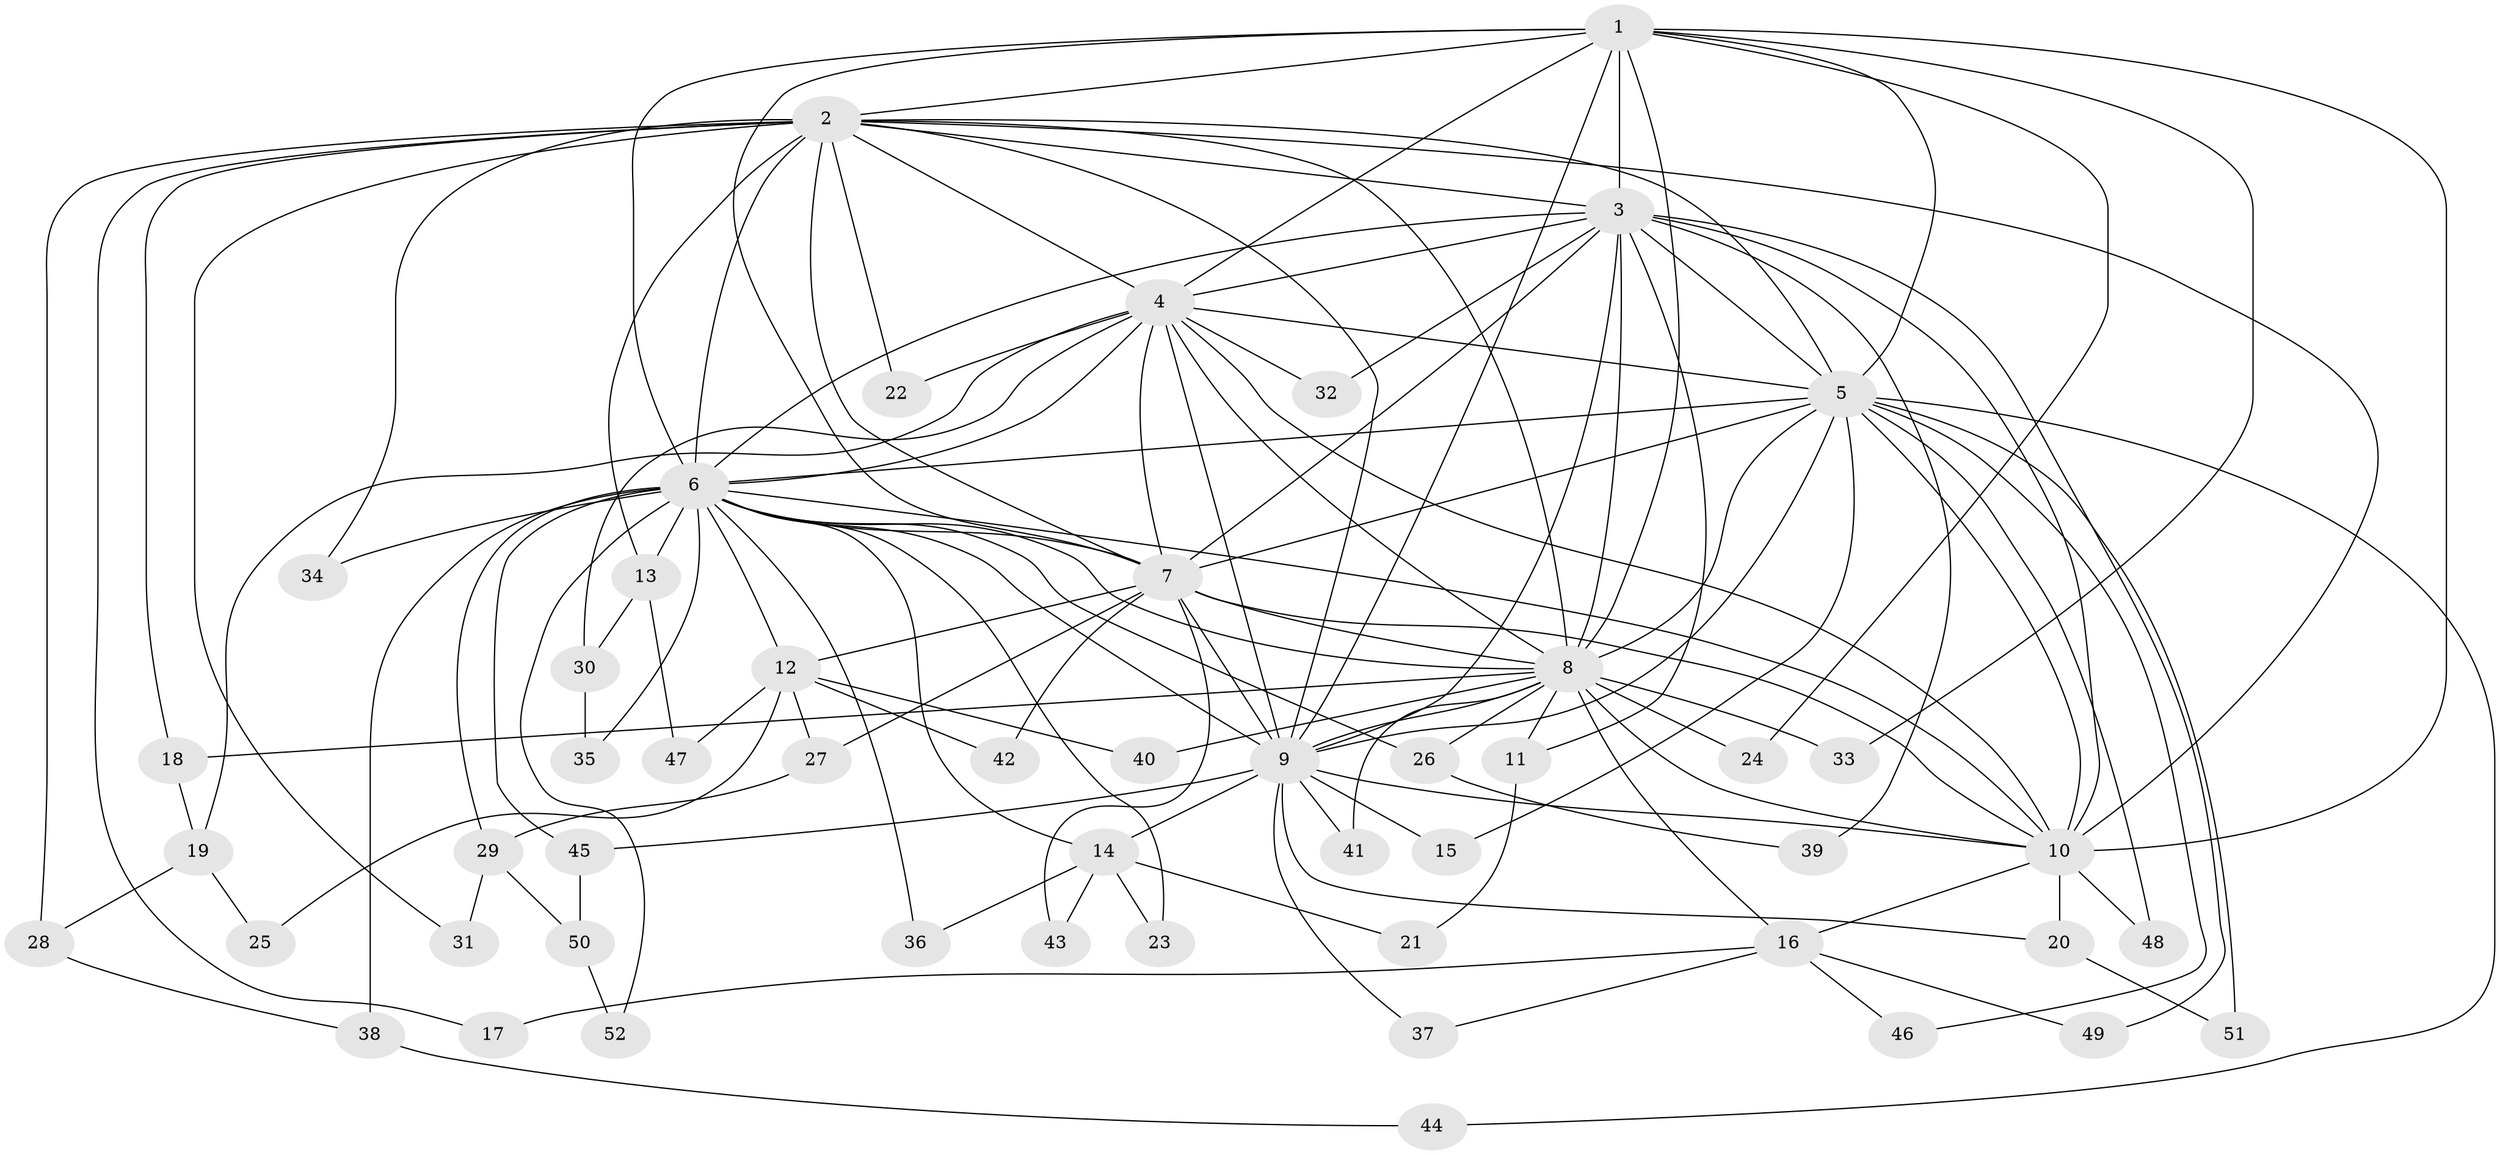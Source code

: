 // coarse degree distribution, {11: 0.05263157894736842, 12: 0.07894736842105263, 10: 0.02631578947368421, 17: 0.02631578947368421, 18: 0.02631578947368421, 6: 0.05263157894736842, 5: 0.02631578947368421, 2: 0.5, 3: 0.15789473684210525, 4: 0.05263157894736842}
// Generated by graph-tools (version 1.1) at 2025/23/03/03/25 07:23:47]
// undirected, 52 vertices, 129 edges
graph export_dot {
graph [start="1"]
  node [color=gray90,style=filled];
  1;
  2;
  3;
  4;
  5;
  6;
  7;
  8;
  9;
  10;
  11;
  12;
  13;
  14;
  15;
  16;
  17;
  18;
  19;
  20;
  21;
  22;
  23;
  24;
  25;
  26;
  27;
  28;
  29;
  30;
  31;
  32;
  33;
  34;
  35;
  36;
  37;
  38;
  39;
  40;
  41;
  42;
  43;
  44;
  45;
  46;
  47;
  48;
  49;
  50;
  51;
  52;
  1 -- 2;
  1 -- 3;
  1 -- 4;
  1 -- 5;
  1 -- 6;
  1 -- 7;
  1 -- 8;
  1 -- 9;
  1 -- 10;
  1 -- 24;
  1 -- 33;
  2 -- 3;
  2 -- 4;
  2 -- 5;
  2 -- 6;
  2 -- 7;
  2 -- 8;
  2 -- 9;
  2 -- 10;
  2 -- 13;
  2 -- 17;
  2 -- 18;
  2 -- 22;
  2 -- 28;
  2 -- 31;
  2 -- 34;
  3 -- 4;
  3 -- 5;
  3 -- 6;
  3 -- 7;
  3 -- 8;
  3 -- 9;
  3 -- 10;
  3 -- 11;
  3 -- 32;
  3 -- 39;
  3 -- 49;
  4 -- 5;
  4 -- 6;
  4 -- 7;
  4 -- 8;
  4 -- 9;
  4 -- 10;
  4 -- 19;
  4 -- 22;
  4 -- 30;
  4 -- 32;
  5 -- 6;
  5 -- 7;
  5 -- 8;
  5 -- 9;
  5 -- 10;
  5 -- 15;
  5 -- 44;
  5 -- 46;
  5 -- 48;
  5 -- 51;
  6 -- 7;
  6 -- 8;
  6 -- 9;
  6 -- 10;
  6 -- 12;
  6 -- 13;
  6 -- 14;
  6 -- 23;
  6 -- 26;
  6 -- 29;
  6 -- 34;
  6 -- 35;
  6 -- 36;
  6 -- 38;
  6 -- 45;
  6 -- 52;
  7 -- 8;
  7 -- 9;
  7 -- 10;
  7 -- 12;
  7 -- 27;
  7 -- 42;
  7 -- 43;
  8 -- 9;
  8 -- 10;
  8 -- 11;
  8 -- 16;
  8 -- 18;
  8 -- 24;
  8 -- 26;
  8 -- 33;
  8 -- 40;
  8 -- 41;
  9 -- 10;
  9 -- 14;
  9 -- 15;
  9 -- 20;
  9 -- 37;
  9 -- 41;
  9 -- 45;
  10 -- 16;
  10 -- 20;
  10 -- 48;
  11 -- 21;
  12 -- 25;
  12 -- 27;
  12 -- 40;
  12 -- 42;
  12 -- 47;
  13 -- 30;
  13 -- 47;
  14 -- 21;
  14 -- 23;
  14 -- 36;
  14 -- 43;
  16 -- 17;
  16 -- 37;
  16 -- 46;
  16 -- 49;
  18 -- 19;
  19 -- 25;
  19 -- 28;
  20 -- 51;
  26 -- 39;
  27 -- 29;
  28 -- 38;
  29 -- 31;
  29 -- 50;
  30 -- 35;
  38 -- 44;
  45 -- 50;
  50 -- 52;
}

